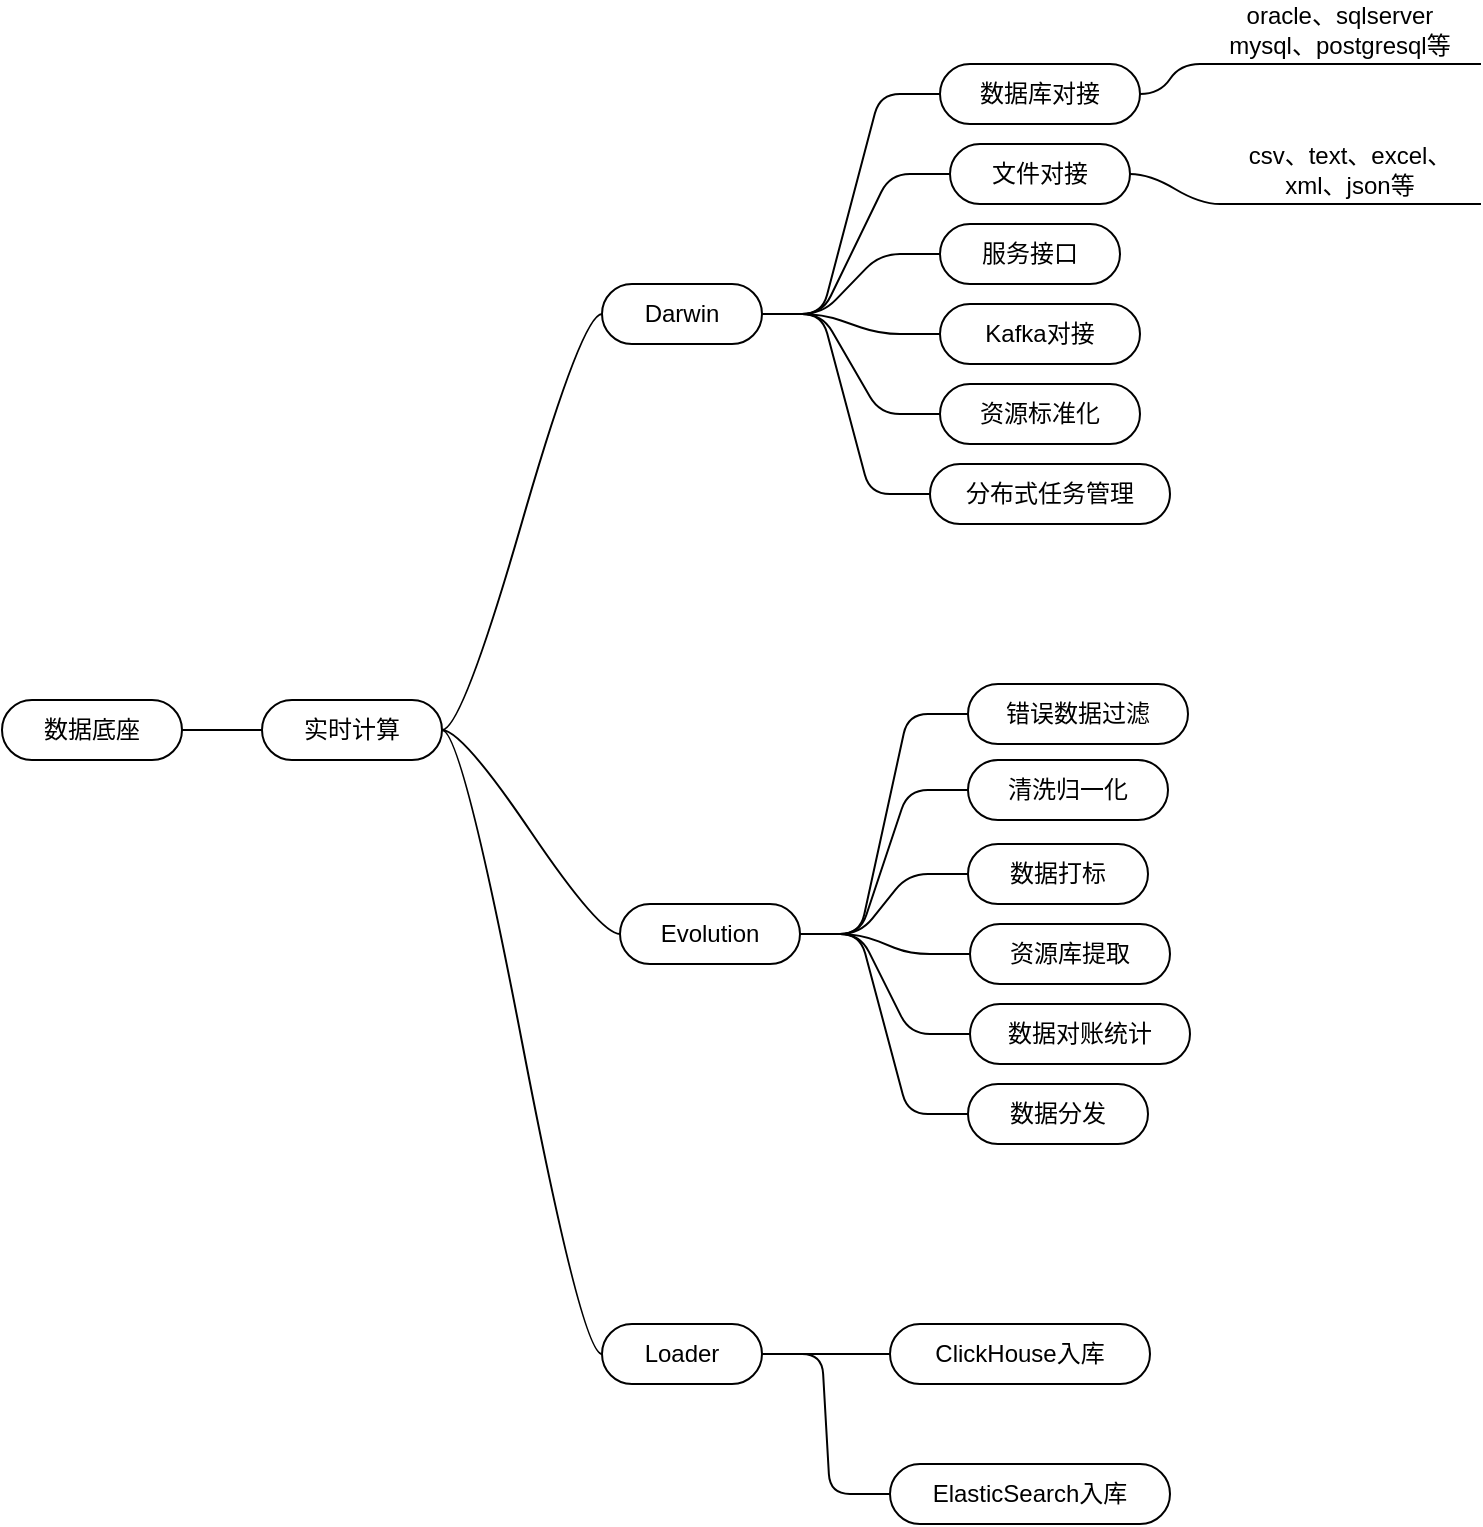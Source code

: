 <mxfile version="15.7.0" type="github">
  <diagram id="1FTK7NAMOZeuKrFusbbK" name="第 1 页">
    <mxGraphModel dx="1695" dy="1651" grid="1" gridSize="10" guides="1" tooltips="1" connect="1" arrows="1" fold="1" page="1" pageScale="1" pageWidth="827" pageHeight="1169" math="0" shadow="0">
      <root>
        <mxCell id="0" />
        <mxCell id="1" parent="0" />
        <mxCell id="U3p7lJkMkSqQmF48Ks4i-114" value="" style="edgeStyle=entityRelationEdgeStyle;orthogonalLoop=1;jettySize=auto;html=1;endArrow=none;endFill=0;" edge="1" parent="1" source="U3p7lJkMkSqQmF48Ks4i-43" target="U3p7lJkMkSqQmF48Ks4i-113">
          <mxGeometry relative="1" as="geometry" />
        </mxCell>
        <mxCell id="U3p7lJkMkSqQmF48Ks4i-43" value="Darwin" style="whiteSpace=wrap;html=1;rounded=1;arcSize=50;align=center;verticalAlign=middle;strokeWidth=1;autosize=1;spacing=4;treeFolding=1;treeMoving=1;newEdgeStyle={&quot;edgeStyle&quot;:&quot;entityRelationEdgeStyle&quot;,&quot;startArrow&quot;:&quot;none&quot;,&quot;endArrow&quot;:&quot;none&quot;,&quot;segment&quot;:10,&quot;curved&quot;:1};sketch=0;" vertex="1" parent="1">
          <mxGeometry x="231" y="90" width="80" height="30" as="geometry" />
        </mxCell>
        <mxCell id="U3p7lJkMkSqQmF48Ks4i-44" value="" style="edgeStyle=entityRelationEdgeStyle;startArrow=none;endArrow=none;segment=10;curved=1;rounded=0;exitX=1;exitY=0.5;exitDx=0;exitDy=0;" edge="1" target="U3p7lJkMkSqQmF48Ks4i-43" parent="1" source="U3p7lJkMkSqQmF48Ks4i-77">
          <mxGeometry relative="1" as="geometry">
            <mxPoint x="170" y="320" as="sourcePoint" />
          </mxGeometry>
        </mxCell>
        <mxCell id="U3p7lJkMkSqQmF48Ks4i-82" value="" style="edgeStyle=entityRelationEdgeStyle;orthogonalLoop=1;jettySize=auto;html=1;endArrow=none;endFill=0;entryX=0;entryY=0.5;entryDx=0;entryDy=0;" edge="1" parent="1" source="U3p7lJkMkSqQmF48Ks4i-60" target="U3p7lJkMkSqQmF48Ks4i-81">
          <mxGeometry relative="1" as="geometry" />
        </mxCell>
        <mxCell id="U3p7lJkMkSqQmF48Ks4i-94" value="" style="edgeStyle=entityRelationEdgeStyle;orthogonalLoop=1;jettySize=auto;html=1;endArrow=none;endFill=0;" edge="1" parent="1" source="U3p7lJkMkSqQmF48Ks4i-60" target="U3p7lJkMkSqQmF48Ks4i-93">
          <mxGeometry relative="1" as="geometry" />
        </mxCell>
        <mxCell id="U3p7lJkMkSqQmF48Ks4i-116" value="" style="edgeStyle=entityRelationEdgeStyle;orthogonalLoop=1;jettySize=auto;html=1;endArrow=none;endFill=0;" edge="1" parent="1" source="U3p7lJkMkSqQmF48Ks4i-60" target="U3p7lJkMkSqQmF48Ks4i-115">
          <mxGeometry relative="1" as="geometry" />
        </mxCell>
        <mxCell id="U3p7lJkMkSqQmF48Ks4i-118" value="" style="edgeStyle=entityRelationEdgeStyle;orthogonalLoop=1;jettySize=auto;html=1;endArrow=none;endFill=0;" edge="1" parent="1" source="U3p7lJkMkSqQmF48Ks4i-60" target="U3p7lJkMkSqQmF48Ks4i-117">
          <mxGeometry relative="1" as="geometry" />
        </mxCell>
        <mxCell id="U3p7lJkMkSqQmF48Ks4i-120" value="" style="edgeStyle=entityRelationEdgeStyle;orthogonalLoop=1;jettySize=auto;html=1;endArrow=none;endFill=0;" edge="1" parent="1" source="U3p7lJkMkSqQmF48Ks4i-60" target="U3p7lJkMkSqQmF48Ks4i-119">
          <mxGeometry relative="1" as="geometry" />
        </mxCell>
        <mxCell id="U3p7lJkMkSqQmF48Ks4i-122" value="" style="edgeStyle=entityRelationEdgeStyle;orthogonalLoop=1;jettySize=auto;html=1;endArrow=none;endFill=0;" edge="1" parent="1" source="U3p7lJkMkSqQmF48Ks4i-60" target="U3p7lJkMkSqQmF48Ks4i-121">
          <mxGeometry relative="1" as="geometry" />
        </mxCell>
        <mxCell id="U3p7lJkMkSqQmF48Ks4i-60" value="Evolution" style="whiteSpace=wrap;html=1;rounded=1;arcSize=50;align=center;verticalAlign=middle;strokeWidth=1;autosize=1;spacing=4;treeFolding=1;treeMoving=1;newEdgeStyle={&quot;edgeStyle&quot;:&quot;entityRelationEdgeStyle&quot;,&quot;startArrow&quot;:&quot;none&quot;,&quot;endArrow&quot;:&quot;none&quot;,&quot;segment&quot;:10,&quot;curved&quot;:1};sketch=0;" vertex="1" parent="1">
          <mxGeometry x="240" y="400" width="90" height="30" as="geometry" />
        </mxCell>
        <mxCell id="U3p7lJkMkSqQmF48Ks4i-61" value="" style="edgeStyle=entityRelationEdgeStyle;startArrow=none;endArrow=none;segment=10;curved=1;rounded=0;exitX=1;exitY=0.5;exitDx=0;exitDy=0;" edge="1" target="U3p7lJkMkSqQmF48Ks4i-60" parent="1" source="U3p7lJkMkSqQmF48Ks4i-77">
          <mxGeometry relative="1" as="geometry">
            <mxPoint x="170" y="320" as="sourcePoint" />
          </mxGeometry>
        </mxCell>
        <mxCell id="U3p7lJkMkSqQmF48Ks4i-124" value="" style="edgeStyle=entityRelationEdgeStyle;orthogonalLoop=1;jettySize=auto;html=1;endArrow=none;endFill=0;" edge="1" parent="1" source="U3p7lJkMkSqQmF48Ks4i-64" target="U3p7lJkMkSqQmF48Ks4i-123">
          <mxGeometry relative="1" as="geometry" />
        </mxCell>
        <mxCell id="U3p7lJkMkSqQmF48Ks4i-126" value="" style="edgeStyle=entityRelationEdgeStyle;orthogonalLoop=1;jettySize=auto;html=1;endArrow=none;endFill=0;" edge="1" parent="1" source="U3p7lJkMkSqQmF48Ks4i-64" target="U3p7lJkMkSqQmF48Ks4i-125">
          <mxGeometry relative="1" as="geometry" />
        </mxCell>
        <mxCell id="U3p7lJkMkSqQmF48Ks4i-64" value="Loader" style="whiteSpace=wrap;html=1;rounded=1;arcSize=50;align=center;verticalAlign=middle;strokeWidth=1;autosize=1;spacing=4;treeFolding=1;treeMoving=1;newEdgeStyle={&quot;edgeStyle&quot;:&quot;entityRelationEdgeStyle&quot;,&quot;startArrow&quot;:&quot;none&quot;,&quot;endArrow&quot;:&quot;none&quot;,&quot;segment&quot;:10,&quot;curved&quot;:1};sketch=0;" vertex="1" parent="1">
          <mxGeometry x="231" y="610" width="80" height="30" as="geometry" />
        </mxCell>
        <mxCell id="U3p7lJkMkSqQmF48Ks4i-65" value="" style="edgeStyle=entityRelationEdgeStyle;startArrow=none;endArrow=none;segment=10;curved=1;rounded=0;exitX=1;exitY=0.5;exitDx=0;exitDy=0;" edge="1" target="U3p7lJkMkSqQmF48Ks4i-64" parent="1" source="U3p7lJkMkSqQmF48Ks4i-77">
          <mxGeometry relative="1" as="geometry">
            <mxPoint x="170" y="320" as="sourcePoint" />
          </mxGeometry>
        </mxCell>
        <mxCell id="U3p7lJkMkSqQmF48Ks4i-78" value="" style="edgeStyle=orthogonalEdgeStyle;rounded=0;orthogonalLoop=1;jettySize=auto;html=1;endArrow=none;endFill=0;" edge="1" parent="1" source="U3p7lJkMkSqQmF48Ks4i-75" target="U3p7lJkMkSqQmF48Ks4i-77">
          <mxGeometry relative="1" as="geometry" />
        </mxCell>
        <mxCell id="U3p7lJkMkSqQmF48Ks4i-75" value="数据底座" style="whiteSpace=wrap;html=1;rounded=1;arcSize=50;align=center;verticalAlign=middle;strokeWidth=1;autosize=1;spacing=4;treeFolding=1;treeMoving=1;newEdgeStyle={&quot;edgeStyle&quot;:&quot;entityRelationEdgeStyle&quot;,&quot;startArrow&quot;:&quot;none&quot;,&quot;endArrow&quot;:&quot;none&quot;,&quot;segment&quot;:10,&quot;curved&quot;:1};sketch=0;" vertex="1" parent="1">
          <mxGeometry x="-69" y="298" width="90" height="30" as="geometry" />
        </mxCell>
        <mxCell id="U3p7lJkMkSqQmF48Ks4i-77" value="实时计算" style="whiteSpace=wrap;html=1;rounded=1;arcSize=50;align=center;verticalAlign=middle;strokeWidth=1;autosize=1;spacing=4;treeFolding=1;treeMoving=1;newEdgeStyle={&quot;edgeStyle&quot;:&quot;entityRelationEdgeStyle&quot;,&quot;startArrow&quot;:&quot;none&quot;,&quot;endArrow&quot;:&quot;none&quot;,&quot;segment&quot;:10,&quot;curved&quot;:1};sketch=0;" vertex="1" parent="1">
          <mxGeometry x="61" y="298" width="90" height="30" as="geometry" />
        </mxCell>
        <mxCell id="U3p7lJkMkSqQmF48Ks4i-81" value="错误数据过滤" style="whiteSpace=wrap;html=1;rounded=1;arcSize=50;align=center;verticalAlign=middle;strokeWidth=1;autosize=1;spacing=4;treeFolding=1;treeMoving=1;newEdgeStyle={&quot;edgeStyle&quot;:&quot;entityRelationEdgeStyle&quot;,&quot;startArrow&quot;:&quot;none&quot;,&quot;endArrow&quot;:&quot;none&quot;,&quot;segment&quot;:10,&quot;curved&quot;:1};sketch=0;" vertex="1" parent="1">
          <mxGeometry x="414" y="290" width="110" height="30" as="geometry" />
        </mxCell>
        <mxCell id="U3p7lJkMkSqQmF48Ks4i-93" value="清洗归一化" style="whiteSpace=wrap;html=1;rounded=1;arcSize=50;align=center;verticalAlign=middle;strokeWidth=1;autosize=1;spacing=4;treeFolding=1;treeMoving=1;newEdgeStyle={&quot;edgeStyle&quot;:&quot;entityRelationEdgeStyle&quot;,&quot;startArrow&quot;:&quot;none&quot;,&quot;endArrow&quot;:&quot;none&quot;,&quot;segment&quot;:10,&quot;curved&quot;:1};sketch=0;" vertex="1" parent="1">
          <mxGeometry x="414" y="328" width="100" height="30" as="geometry" />
        </mxCell>
        <mxCell id="U3p7lJkMkSqQmF48Ks4i-85" value="" style="edgeStyle=entityRelationEdgeStyle;orthogonalLoop=1;jettySize=auto;html=1;endArrow=none;endFill=0;" edge="1" parent="1" source="U3p7lJkMkSqQmF48Ks4i-43" target="U3p7lJkMkSqQmF48Ks4i-84">
          <mxGeometry relative="1" as="geometry" />
        </mxCell>
        <mxCell id="U3p7lJkMkSqQmF48Ks4i-88" value="" style="edgeStyle=entityRelationEdgeStyle;orthogonalLoop=1;jettySize=auto;html=1;endArrow=none;endFill=0;" edge="1" parent="1" source="U3p7lJkMkSqQmF48Ks4i-43" target="U3p7lJkMkSqQmF48Ks4i-87">
          <mxGeometry relative="1" as="geometry" />
        </mxCell>
        <mxCell id="U3p7lJkMkSqQmF48Ks4i-90" value="" style="edgeStyle=entityRelationEdgeStyle;orthogonalLoop=1;jettySize=auto;html=1;endArrow=none;endFill=0;" edge="1" parent="1" source="U3p7lJkMkSqQmF48Ks4i-43" target="U3p7lJkMkSqQmF48Ks4i-89">
          <mxGeometry relative="1" as="geometry" />
        </mxCell>
        <mxCell id="U3p7lJkMkSqQmF48Ks4i-92" value="" style="edgeStyle=entityRelationEdgeStyle;orthogonalLoop=1;jettySize=auto;html=1;endArrow=none;endFill=0;" edge="1" parent="1" source="U3p7lJkMkSqQmF48Ks4i-43" target="U3p7lJkMkSqQmF48Ks4i-91">
          <mxGeometry relative="1" as="geometry" />
        </mxCell>
        <mxCell id="U3p7lJkMkSqQmF48Ks4i-98" value="" style="edgeStyle=entityRelationEdgeStyle;orthogonalLoop=1;jettySize=auto;html=1;endArrow=none;endFill=0;" edge="1" parent="1" source="U3p7lJkMkSqQmF48Ks4i-43" target="U3p7lJkMkSqQmF48Ks4i-97">
          <mxGeometry relative="1" as="geometry" />
        </mxCell>
        <mxCell id="U3p7lJkMkSqQmF48Ks4i-84" value="文件对接" style="whiteSpace=wrap;html=1;rounded=1;arcSize=50;align=center;verticalAlign=middle;strokeWidth=1;autosize=1;spacing=4;treeFolding=1;treeMoving=1;newEdgeStyle={&quot;edgeStyle&quot;:&quot;entityRelationEdgeStyle&quot;,&quot;startArrow&quot;:&quot;none&quot;,&quot;endArrow&quot;:&quot;none&quot;,&quot;segment&quot;:10,&quot;curved&quot;:1};sketch=0;" vertex="1" parent="1">
          <mxGeometry x="405" y="20" width="90" height="30" as="geometry" />
        </mxCell>
        <mxCell id="U3p7lJkMkSqQmF48Ks4i-87" value="服务接口" style="whiteSpace=wrap;html=1;rounded=1;arcSize=50;align=center;verticalAlign=middle;strokeWidth=1;autosize=1;spacing=4;treeFolding=1;treeMoving=1;newEdgeStyle={&quot;edgeStyle&quot;:&quot;entityRelationEdgeStyle&quot;,&quot;startArrow&quot;:&quot;none&quot;,&quot;endArrow&quot;:&quot;none&quot;,&quot;segment&quot;:10,&quot;curved&quot;:1};sketch=0;" vertex="1" parent="1">
          <mxGeometry x="400" y="60" width="90" height="30" as="geometry" />
        </mxCell>
        <mxCell id="U3p7lJkMkSqQmF48Ks4i-89" value="数据库对接" style="whiteSpace=wrap;html=1;rounded=1;arcSize=50;align=center;verticalAlign=middle;strokeWidth=1;autosize=1;spacing=4;treeFolding=1;treeMoving=1;newEdgeStyle={&quot;edgeStyle&quot;:&quot;entityRelationEdgeStyle&quot;,&quot;startArrow&quot;:&quot;none&quot;,&quot;endArrow&quot;:&quot;none&quot;,&quot;segment&quot;:10,&quot;curved&quot;:1};sketch=0;" vertex="1" parent="1">
          <mxGeometry x="400" y="-20" width="100" height="30" as="geometry" />
        </mxCell>
        <mxCell id="U3p7lJkMkSqQmF48Ks4i-91" value="Kafka对接" style="whiteSpace=wrap;html=1;rounded=1;arcSize=50;align=center;verticalAlign=middle;strokeWidth=1;autosize=1;spacing=4;treeFolding=1;treeMoving=1;newEdgeStyle={&quot;edgeStyle&quot;:&quot;entityRelationEdgeStyle&quot;,&quot;startArrow&quot;:&quot;none&quot;,&quot;endArrow&quot;:&quot;none&quot;,&quot;segment&quot;:10,&quot;curved&quot;:1};sketch=0;" vertex="1" parent="1">
          <mxGeometry x="400" y="100" width="100" height="30" as="geometry" />
        </mxCell>
        <mxCell id="U3p7lJkMkSqQmF48Ks4i-97" value="资源标准化" style="whiteSpace=wrap;html=1;rounded=1;arcSize=50;align=center;verticalAlign=middle;strokeWidth=1;autosize=1;spacing=4;treeFolding=1;treeMoving=1;newEdgeStyle={&quot;edgeStyle&quot;:&quot;entityRelationEdgeStyle&quot;,&quot;startArrow&quot;:&quot;none&quot;,&quot;endArrow&quot;:&quot;none&quot;,&quot;segment&quot;:10,&quot;curved&quot;:1};sketch=0;" vertex="1" parent="1">
          <mxGeometry x="400" y="140" width="100" height="30" as="geometry" />
        </mxCell>
        <mxCell id="U3p7lJkMkSqQmF48Ks4i-105" value="oracle、sqlserver&lt;br&gt;mysql、postgresql等" style="whiteSpace=wrap;html=1;shape=partialRectangle;top=0;left=0;bottom=1;right=0;points=[[0,1],[1,1]];fillColor=none;align=center;verticalAlign=bottom;routingCenterY=0.5;snapToPoint=1;recursiveResize=0;autosize=1;treeFolding=1;treeMoving=1;newEdgeStyle={&quot;edgeStyle&quot;:&quot;entityRelationEdgeStyle&quot;,&quot;startArrow&quot;:&quot;none&quot;,&quot;endArrow&quot;:&quot;none&quot;,&quot;segment&quot;:10,&quot;curved&quot;:1};sketch=0;strokeWidth=1;" vertex="1" parent="1">
          <mxGeometry x="530" y="-50" width="140" height="30" as="geometry" />
        </mxCell>
        <mxCell id="U3p7lJkMkSqQmF48Ks4i-106" value="" style="edgeStyle=entityRelationEdgeStyle;startArrow=none;endArrow=none;segment=10;curved=1;exitX=1;exitY=0.5;exitDx=0;exitDy=0;" edge="1" target="U3p7lJkMkSqQmF48Ks4i-105" parent="1" source="U3p7lJkMkSqQmF48Ks4i-89">
          <mxGeometry x="400" y="-50" as="geometry">
            <mxPoint x="495" y="-30" as="sourcePoint" />
          </mxGeometry>
        </mxCell>
        <mxCell id="U3p7lJkMkSqQmF48Ks4i-107" value="csv、text、excel、&lt;br&gt;xml、json等" style="whiteSpace=wrap;html=1;shape=partialRectangle;top=0;left=0;bottom=1;right=0;points=[[0,1],[1,1]];fillColor=none;align=center;verticalAlign=bottom;routingCenterY=0.5;snapToPoint=1;recursiveResize=0;autosize=1;treeFolding=1;treeMoving=1;newEdgeStyle={&quot;edgeStyle&quot;:&quot;entityRelationEdgeStyle&quot;,&quot;startArrow&quot;:&quot;none&quot;,&quot;endArrow&quot;:&quot;none&quot;,&quot;segment&quot;:10,&quot;curved&quot;:1};sketch=0;strokeWidth=1;" vertex="1" parent="1">
          <mxGeometry x="540" y="20" width="130" height="30" as="geometry" />
        </mxCell>
        <mxCell id="U3p7lJkMkSqQmF48Ks4i-108" value="" style="edgeStyle=entityRelationEdgeStyle;startArrow=none;endArrow=none;segment=10;curved=1;exitX=1;exitY=0.5;exitDx=0;exitDy=0;" edge="1" target="U3p7lJkMkSqQmF48Ks4i-107" parent="1" source="U3p7lJkMkSqQmF48Ks4i-84">
          <mxGeometry x="400" y="-50" as="geometry">
            <mxPoint x="505" y="35" as="sourcePoint" />
          </mxGeometry>
        </mxCell>
        <mxCell id="U3p7lJkMkSqQmF48Ks4i-113" value="分布式任务管理" style="whiteSpace=wrap;html=1;rounded=1;arcSize=50;align=center;verticalAlign=middle;strokeWidth=1;autosize=1;spacing=4;treeFolding=1;treeMoving=1;newEdgeStyle={&quot;edgeStyle&quot;:&quot;entityRelationEdgeStyle&quot;,&quot;startArrow&quot;:&quot;none&quot;,&quot;endArrow&quot;:&quot;none&quot;,&quot;segment&quot;:10,&quot;curved&quot;:1};sketch=0;" vertex="1" parent="1">
          <mxGeometry x="395" y="180" width="120" height="30" as="geometry" />
        </mxCell>
        <mxCell id="U3p7lJkMkSqQmF48Ks4i-115" value="数据打标" style="whiteSpace=wrap;html=1;rounded=1;arcSize=50;align=center;verticalAlign=middle;strokeWidth=1;autosize=1;spacing=4;treeFolding=1;treeMoving=1;newEdgeStyle={&quot;edgeStyle&quot;:&quot;entityRelationEdgeStyle&quot;,&quot;startArrow&quot;:&quot;none&quot;,&quot;endArrow&quot;:&quot;none&quot;,&quot;segment&quot;:10,&quot;curved&quot;:1};sketch=0;" vertex="1" parent="1">
          <mxGeometry x="414" y="370" width="90" height="30" as="geometry" />
        </mxCell>
        <mxCell id="U3p7lJkMkSqQmF48Ks4i-117" value="资源库提取" style="whiteSpace=wrap;html=1;rounded=1;arcSize=50;align=center;verticalAlign=middle;strokeWidth=1;autosize=1;spacing=4;treeFolding=1;treeMoving=1;newEdgeStyle={&quot;edgeStyle&quot;:&quot;entityRelationEdgeStyle&quot;,&quot;startArrow&quot;:&quot;none&quot;,&quot;endArrow&quot;:&quot;none&quot;,&quot;segment&quot;:10,&quot;curved&quot;:1};sketch=0;" vertex="1" parent="1">
          <mxGeometry x="415" y="410" width="100" height="30" as="geometry" />
        </mxCell>
        <mxCell id="U3p7lJkMkSqQmF48Ks4i-119" value="数据对账统计" style="whiteSpace=wrap;html=1;rounded=1;arcSize=50;align=center;verticalAlign=middle;strokeWidth=1;autosize=1;spacing=4;treeFolding=1;treeMoving=1;newEdgeStyle={&quot;edgeStyle&quot;:&quot;entityRelationEdgeStyle&quot;,&quot;startArrow&quot;:&quot;none&quot;,&quot;endArrow&quot;:&quot;none&quot;,&quot;segment&quot;:10,&quot;curved&quot;:1};sketch=0;" vertex="1" parent="1">
          <mxGeometry x="415" y="450" width="110" height="30" as="geometry" />
        </mxCell>
        <mxCell id="U3p7lJkMkSqQmF48Ks4i-121" value="数据分发" style="whiteSpace=wrap;html=1;rounded=1;arcSize=50;align=center;verticalAlign=middle;strokeWidth=1;autosize=1;spacing=4;treeFolding=1;treeMoving=1;newEdgeStyle={&quot;edgeStyle&quot;:&quot;entityRelationEdgeStyle&quot;,&quot;startArrow&quot;:&quot;none&quot;,&quot;endArrow&quot;:&quot;none&quot;,&quot;segment&quot;:10,&quot;curved&quot;:1};sketch=0;" vertex="1" parent="1">
          <mxGeometry x="414" y="490" width="90" height="30" as="geometry" />
        </mxCell>
        <mxCell id="U3p7lJkMkSqQmF48Ks4i-123" value="ClickHouse入库" style="whiteSpace=wrap;html=1;rounded=1;arcSize=50;align=center;verticalAlign=middle;strokeWidth=1;autosize=1;spacing=4;treeFolding=1;treeMoving=1;newEdgeStyle={&quot;edgeStyle&quot;:&quot;entityRelationEdgeStyle&quot;,&quot;startArrow&quot;:&quot;none&quot;,&quot;endArrow&quot;:&quot;none&quot;,&quot;segment&quot;:10,&quot;curved&quot;:1};sketch=0;" vertex="1" parent="1">
          <mxGeometry x="375" y="610" width="130" height="30" as="geometry" />
        </mxCell>
        <mxCell id="U3p7lJkMkSqQmF48Ks4i-125" value="ElasticSearch入库" style="whiteSpace=wrap;html=1;rounded=1;arcSize=50;align=center;verticalAlign=middle;strokeWidth=1;autosize=1;spacing=4;treeFolding=1;treeMoving=1;newEdgeStyle={&quot;edgeStyle&quot;:&quot;entityRelationEdgeStyle&quot;,&quot;startArrow&quot;:&quot;none&quot;,&quot;endArrow&quot;:&quot;none&quot;,&quot;segment&quot;:10,&quot;curved&quot;:1};sketch=0;" vertex="1" parent="1">
          <mxGeometry x="375" y="680" width="140" height="30" as="geometry" />
        </mxCell>
      </root>
    </mxGraphModel>
  </diagram>
</mxfile>
